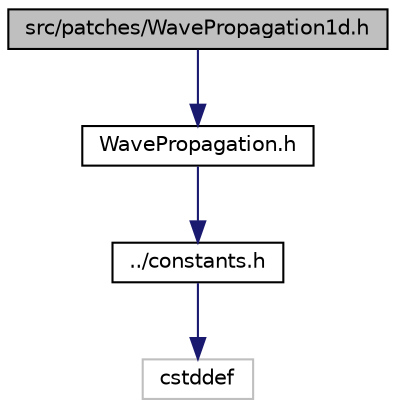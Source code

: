 digraph "src/patches/WavePropagation1d.h"
{
 // LATEX_PDF_SIZE
  edge [fontname="Helvetica",fontsize="10",labelfontname="Helvetica",labelfontsize="10"];
  node [fontname="Helvetica",fontsize="10",shape=record];
  Node1 [label="src/patches/WavePropagation1d.h",height=0.2,width=0.4,color="black", fillcolor="grey75", style="filled", fontcolor="black",tooltip=" "];
  Node1 -> Node2 [color="midnightblue",fontsize="10",style="solid"];
  Node2 [label="WavePropagation.h",height=0.2,width=0.4,color="black", fillcolor="white", style="filled",URL="$WavePropagation_8h.html",tooltip=" "];
  Node2 -> Node3 [color="midnightblue",fontsize="10",style="solid"];
  Node3 [label="../constants.h",height=0.2,width=0.4,color="black", fillcolor="white", style="filled",URL="$constants_8h.html",tooltip=" "];
  Node3 -> Node4 [color="midnightblue",fontsize="10",style="solid"];
  Node4 [label="cstddef",height=0.2,width=0.4,color="grey75", fillcolor="white", style="filled",tooltip=" "];
}
